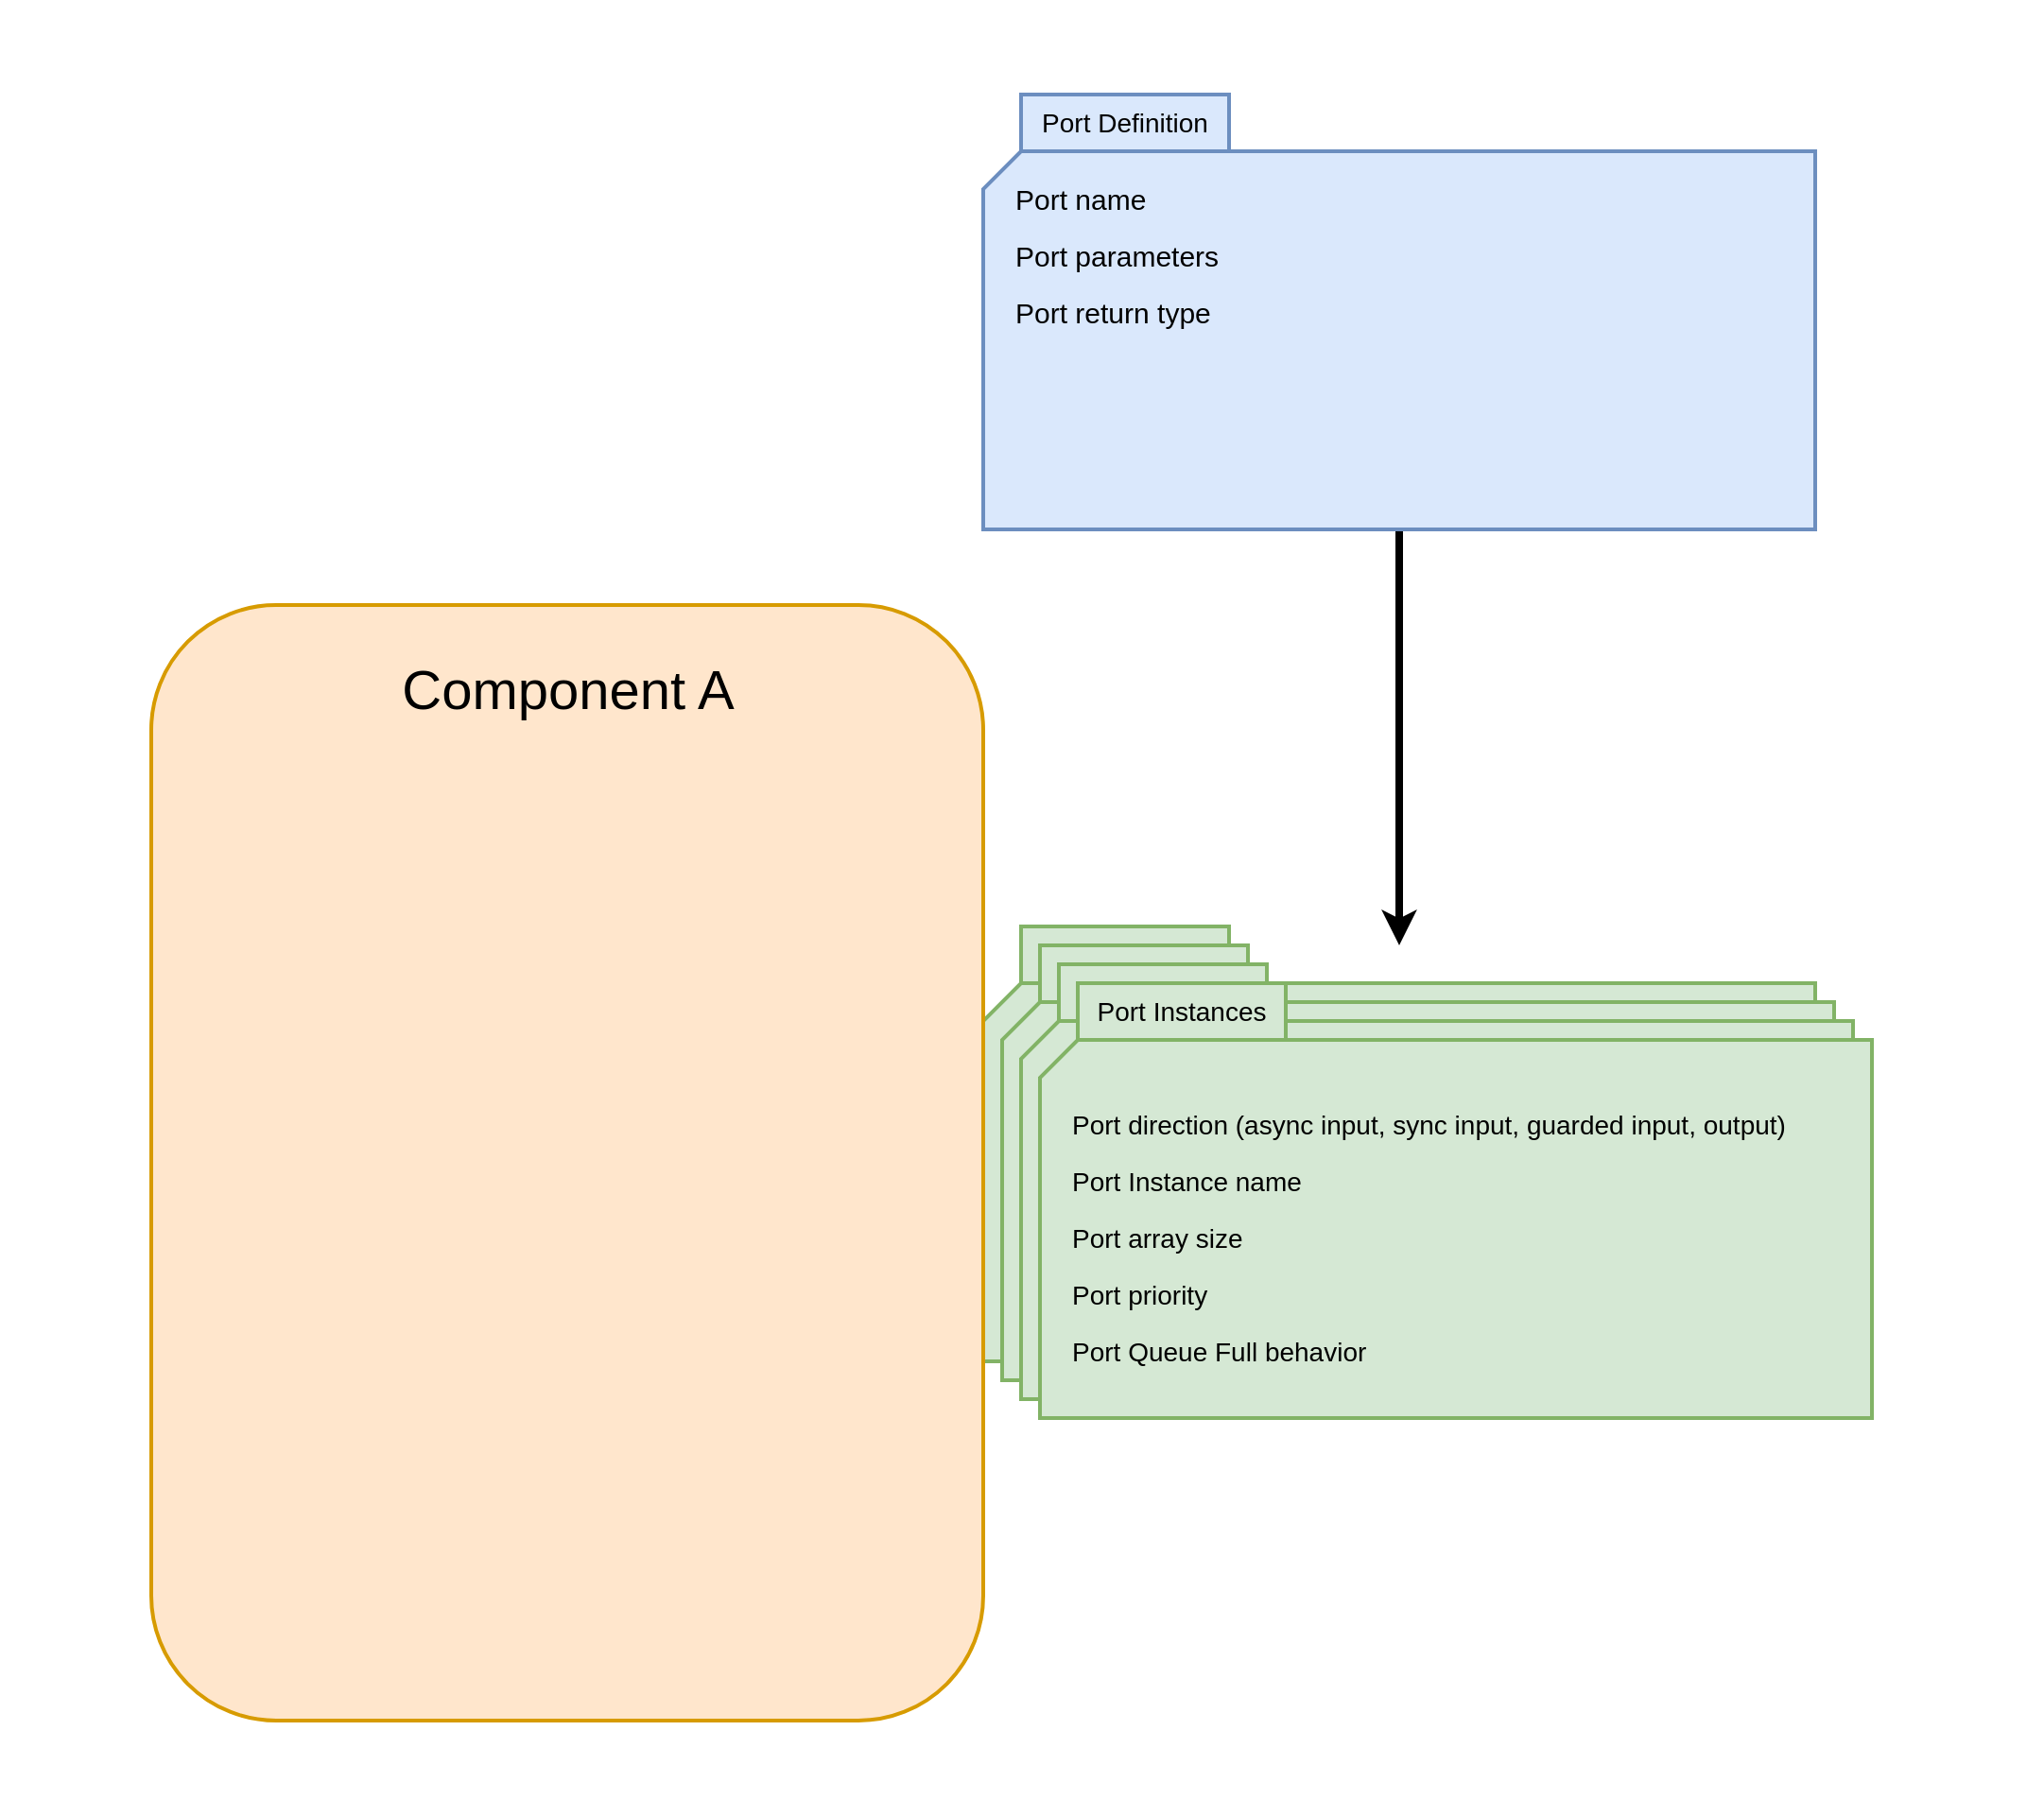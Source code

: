 <mxfile version="21.3.2" type="device">
  <diagram name="Page-1" id="pOy2rwm9JMJg5g_eni09">
    <mxGraphModel dx="2865" dy="1129" grid="1" gridSize="10" guides="1" tooltips="1" connect="1" arrows="1" fold="1" page="1" pageScale="1" pageWidth="850" pageHeight="1100" math="0" shadow="0">
      <root>
        <mxCell id="0" />
        <mxCell id="1" parent="0" />
        <mxCell id="KxiXKuk-Jm15kqrHIx6u-82" value="" style="rounded=0;whiteSpace=wrap;html=1;strokeColor=none;" vertex="1" parent="1">
          <mxGeometry x="-400" y="40" width="1080" height="960" as="geometry" />
        </mxCell>
        <mxCell id="KxiXKuk-Jm15kqrHIx6u-79" style="edgeStyle=orthogonalEdgeStyle;rounded=0;orthogonalLoop=1;jettySize=auto;html=1;exitX=0.5;exitY=1;exitDx=0;exitDy=0;exitPerimeter=0;strokeWidth=4;" edge="1" parent="1" source="KxiXKuk-Jm15kqrHIx6u-3">
          <mxGeometry relative="1" as="geometry">
            <mxPoint x="340" y="540" as="targetPoint" />
          </mxGeometry>
        </mxCell>
        <mxCell id="KxiXKuk-Jm15kqrHIx6u-3" value="" style="verticalLabelPosition=bottom;verticalAlign=top;html=1;shape=card;whiteSpace=wrap;size=20;arcSize=12;fillColor=#dae8fc;strokeColor=#6c8ebf;strokeWidth=2;" vertex="1" parent="1">
          <mxGeometry x="120" y="120" width="440" height="200" as="geometry" />
        </mxCell>
        <mxCell id="KxiXKuk-Jm15kqrHIx6u-5" value="Port Definition" style="text;html=1;strokeColor=#6c8ebf;fillColor=#dae8fc;align=center;verticalAlign=middle;whiteSpace=wrap;rounded=0;fontSize=14;strokeWidth=2;" vertex="1" parent="1">
          <mxGeometry x="140" y="90" width="110" height="30" as="geometry" />
        </mxCell>
        <mxCell id="KxiXKuk-Jm15kqrHIx6u-6" value="Port name" style="text;html=1;strokeColor=none;fillColor=none;align=left;verticalAlign=middle;whiteSpace=wrap;rounded=0;fontSize=15;" vertex="1" parent="1">
          <mxGeometry x="135" y="130" width="120" height="30" as="geometry" />
        </mxCell>
        <mxCell id="KxiXKuk-Jm15kqrHIx6u-7" value="Port parameters" style="text;html=1;strokeColor=none;fillColor=none;align=left;verticalAlign=middle;whiteSpace=wrap;rounded=0;fontSize=15;" vertex="1" parent="1">
          <mxGeometry x="135" y="160" width="125" height="30" as="geometry" />
        </mxCell>
        <mxCell id="KxiXKuk-Jm15kqrHIx6u-8" value="Port return type" style="text;html=1;strokeColor=none;fillColor=none;align=left;verticalAlign=middle;whiteSpace=wrap;rounded=0;fontSize=15;" vertex="1" parent="1">
          <mxGeometry x="135" y="190" width="125" height="30" as="geometry" />
        </mxCell>
        <mxCell id="KxiXKuk-Jm15kqrHIx6u-18" value="" style="group" vertex="1" connectable="0" parent="1">
          <mxGeometry x="120" y="530" width="440" height="230" as="geometry" />
        </mxCell>
        <mxCell id="KxiXKuk-Jm15kqrHIx6u-15" value="" style="verticalLabelPosition=bottom;verticalAlign=top;html=1;shape=card;whiteSpace=wrap;size=20;arcSize=12;fillColor=#d5e8d4;strokeColor=#82b366;strokeWidth=2;" vertex="1" parent="KxiXKuk-Jm15kqrHIx6u-18">
          <mxGeometry y="30" width="440" height="200" as="geometry" />
        </mxCell>
        <mxCell id="KxiXKuk-Jm15kqrHIx6u-9" value="Port Instances" style="text;html=1;strokeColor=#82b366;fillColor=#d5e8d4;align=center;verticalAlign=middle;whiteSpace=wrap;rounded=0;fontSize=14;strokeWidth=2;" vertex="1" parent="KxiXKuk-Jm15kqrHIx6u-18">
          <mxGeometry x="20" width="110" height="30" as="geometry" />
        </mxCell>
        <mxCell id="KxiXKuk-Jm15kqrHIx6u-10" value="Port direction (async input, sync input, guarded input, output)" style="text;html=1;strokeColor=none;fillColor=none;align=left;verticalAlign=middle;whiteSpace=wrap;rounded=0;fontSize=14;" vertex="1" parent="KxiXKuk-Jm15kqrHIx6u-18">
          <mxGeometry x="15" y="60" width="405" height="30" as="geometry" />
        </mxCell>
        <mxCell id="KxiXKuk-Jm15kqrHIx6u-11" value="Port Instance name" style="text;html=1;strokeColor=none;fillColor=none;align=left;verticalAlign=middle;whiteSpace=wrap;rounded=0;fontSize=14;" vertex="1" parent="KxiXKuk-Jm15kqrHIx6u-18">
          <mxGeometry x="15" y="90" width="330" height="30" as="geometry" />
        </mxCell>
        <mxCell id="KxiXKuk-Jm15kqrHIx6u-12" value="Port priority" style="text;html=1;strokeColor=none;fillColor=none;align=left;verticalAlign=middle;whiteSpace=wrap;rounded=0;fontSize=14;" vertex="1" parent="KxiXKuk-Jm15kqrHIx6u-18">
          <mxGeometry x="15" y="150" width="320" height="30" as="geometry" />
        </mxCell>
        <mxCell id="KxiXKuk-Jm15kqrHIx6u-13" value="Port Queue Full behavior" style="text;html=1;strokeColor=none;fillColor=none;align=left;verticalAlign=middle;whiteSpace=wrap;rounded=0;fontSize=14;" vertex="1" parent="KxiXKuk-Jm15kqrHIx6u-18">
          <mxGeometry x="15" y="180" width="335" height="30" as="geometry" />
        </mxCell>
        <mxCell id="KxiXKuk-Jm15kqrHIx6u-14" value="Port array size" style="text;html=1;strokeColor=none;fillColor=none;align=left;verticalAlign=middle;whiteSpace=wrap;rounded=0;fontSize=14;" vertex="1" parent="KxiXKuk-Jm15kqrHIx6u-18">
          <mxGeometry x="15" y="120" width="330" height="30" as="geometry" />
        </mxCell>
        <mxCell id="KxiXKuk-Jm15kqrHIx6u-51" value="" style="group" vertex="1" connectable="0" parent="1">
          <mxGeometry x="130" y="540" width="440" height="230" as="geometry" />
        </mxCell>
        <mxCell id="KxiXKuk-Jm15kqrHIx6u-52" value="" style="verticalLabelPosition=bottom;verticalAlign=top;html=1;shape=card;whiteSpace=wrap;size=20;arcSize=12;fillColor=#d5e8d4;strokeColor=#82b366;strokeWidth=2;" vertex="1" parent="KxiXKuk-Jm15kqrHIx6u-51">
          <mxGeometry y="30" width="440" height="200" as="geometry" />
        </mxCell>
        <mxCell id="KxiXKuk-Jm15kqrHIx6u-53" value="Port Instances" style="text;html=1;strokeColor=#82b366;fillColor=#d5e8d4;align=center;verticalAlign=middle;whiteSpace=wrap;rounded=0;fontSize=14;strokeWidth=2;" vertex="1" parent="KxiXKuk-Jm15kqrHIx6u-51">
          <mxGeometry x="20" width="110" height="30" as="geometry" />
        </mxCell>
        <mxCell id="KxiXKuk-Jm15kqrHIx6u-54" value="Port direction (async input, sync input, guarded input, output)" style="text;html=1;strokeColor=none;fillColor=none;align=left;verticalAlign=middle;whiteSpace=wrap;rounded=0;fontSize=14;" vertex="1" parent="KxiXKuk-Jm15kqrHIx6u-51">
          <mxGeometry x="15" y="60" width="405" height="30" as="geometry" />
        </mxCell>
        <mxCell id="KxiXKuk-Jm15kqrHIx6u-55" value="Port Instance name" style="text;html=1;strokeColor=none;fillColor=none;align=left;verticalAlign=middle;whiteSpace=wrap;rounded=0;fontSize=14;" vertex="1" parent="KxiXKuk-Jm15kqrHIx6u-51">
          <mxGeometry x="15" y="90" width="330" height="30" as="geometry" />
        </mxCell>
        <mxCell id="KxiXKuk-Jm15kqrHIx6u-56" value="Port priority" style="text;html=1;strokeColor=none;fillColor=none;align=left;verticalAlign=middle;whiteSpace=wrap;rounded=0;fontSize=14;" vertex="1" parent="KxiXKuk-Jm15kqrHIx6u-51">
          <mxGeometry x="15" y="150" width="320" height="30" as="geometry" />
        </mxCell>
        <mxCell id="KxiXKuk-Jm15kqrHIx6u-57" value="Port Queue Full behavior" style="text;html=1;strokeColor=none;fillColor=none;align=left;verticalAlign=middle;whiteSpace=wrap;rounded=0;fontSize=14;" vertex="1" parent="KxiXKuk-Jm15kqrHIx6u-51">
          <mxGeometry x="15" y="180" width="335" height="30" as="geometry" />
        </mxCell>
        <mxCell id="KxiXKuk-Jm15kqrHIx6u-58" value="Port array size" style="text;html=1;strokeColor=none;fillColor=none;align=left;verticalAlign=middle;whiteSpace=wrap;rounded=0;fontSize=14;" vertex="1" parent="KxiXKuk-Jm15kqrHIx6u-51">
          <mxGeometry x="15" y="120" width="330" height="30" as="geometry" />
        </mxCell>
        <mxCell id="KxiXKuk-Jm15kqrHIx6u-59" value="" style="group" vertex="1" connectable="0" parent="1">
          <mxGeometry x="140" y="550" width="440" height="230" as="geometry" />
        </mxCell>
        <mxCell id="KxiXKuk-Jm15kqrHIx6u-60" value="" style="verticalLabelPosition=bottom;verticalAlign=top;html=1;shape=card;whiteSpace=wrap;size=20;arcSize=12;fillColor=#d5e8d4;strokeColor=#82b366;strokeWidth=2;" vertex="1" parent="KxiXKuk-Jm15kqrHIx6u-59">
          <mxGeometry y="30" width="440" height="200" as="geometry" />
        </mxCell>
        <mxCell id="KxiXKuk-Jm15kqrHIx6u-61" value="Port Instances" style="text;html=1;strokeColor=#82b366;fillColor=#d5e8d4;align=center;verticalAlign=middle;whiteSpace=wrap;rounded=0;fontSize=14;strokeWidth=2;" vertex="1" parent="KxiXKuk-Jm15kqrHIx6u-59">
          <mxGeometry x="20" width="110" height="30" as="geometry" />
        </mxCell>
        <mxCell id="KxiXKuk-Jm15kqrHIx6u-62" value="Port direction (async input, sync input, guarded input, output)" style="text;html=1;strokeColor=none;fillColor=none;align=left;verticalAlign=middle;whiteSpace=wrap;rounded=0;fontSize=14;" vertex="1" parent="KxiXKuk-Jm15kqrHIx6u-59">
          <mxGeometry x="15" y="60" width="405" height="30" as="geometry" />
        </mxCell>
        <mxCell id="KxiXKuk-Jm15kqrHIx6u-63" value="Port Instance name" style="text;html=1;strokeColor=none;fillColor=none;align=left;verticalAlign=middle;whiteSpace=wrap;rounded=0;fontSize=14;" vertex="1" parent="KxiXKuk-Jm15kqrHIx6u-59">
          <mxGeometry x="15" y="90" width="330" height="30" as="geometry" />
        </mxCell>
        <mxCell id="KxiXKuk-Jm15kqrHIx6u-64" value="Port priority" style="text;html=1;strokeColor=none;fillColor=none;align=left;verticalAlign=middle;whiteSpace=wrap;rounded=0;fontSize=14;" vertex="1" parent="KxiXKuk-Jm15kqrHIx6u-59">
          <mxGeometry x="15" y="150" width="320" height="30" as="geometry" />
        </mxCell>
        <mxCell id="KxiXKuk-Jm15kqrHIx6u-65" value="Port Queue Full behavior" style="text;html=1;strokeColor=none;fillColor=none;align=left;verticalAlign=middle;whiteSpace=wrap;rounded=0;fontSize=14;" vertex="1" parent="KxiXKuk-Jm15kqrHIx6u-59">
          <mxGeometry x="15" y="180" width="335" height="30" as="geometry" />
        </mxCell>
        <mxCell id="KxiXKuk-Jm15kqrHIx6u-66" value="Port array size" style="text;html=1;strokeColor=none;fillColor=none;align=left;verticalAlign=middle;whiteSpace=wrap;rounded=0;fontSize=14;" vertex="1" parent="KxiXKuk-Jm15kqrHIx6u-59">
          <mxGeometry x="15" y="120" width="330" height="30" as="geometry" />
        </mxCell>
        <mxCell id="KxiXKuk-Jm15kqrHIx6u-67" value="" style="group" vertex="1" connectable="0" parent="1">
          <mxGeometry x="150" y="560" width="440" height="230" as="geometry" />
        </mxCell>
        <mxCell id="KxiXKuk-Jm15kqrHIx6u-68" value="" style="verticalLabelPosition=bottom;verticalAlign=top;html=1;shape=card;whiteSpace=wrap;size=20;arcSize=12;fillColor=#d5e8d4;strokeColor=#82b366;strokeWidth=2;" vertex="1" parent="KxiXKuk-Jm15kqrHIx6u-67">
          <mxGeometry y="30" width="440" height="200" as="geometry" />
        </mxCell>
        <mxCell id="KxiXKuk-Jm15kqrHIx6u-69" value="Port Instances" style="text;html=1;strokeColor=#82b366;fillColor=#d5e8d4;align=center;verticalAlign=middle;whiteSpace=wrap;rounded=0;fontSize=14;strokeWidth=2;" vertex="1" parent="KxiXKuk-Jm15kqrHIx6u-67">
          <mxGeometry x="20" width="110" height="30" as="geometry" />
        </mxCell>
        <mxCell id="KxiXKuk-Jm15kqrHIx6u-70" value="Port direction (async input, sync input, guarded input, output)" style="text;html=1;strokeColor=none;fillColor=none;align=left;verticalAlign=middle;whiteSpace=wrap;rounded=0;fontSize=14;" vertex="1" parent="KxiXKuk-Jm15kqrHIx6u-67">
          <mxGeometry x="15" y="60" width="405" height="30" as="geometry" />
        </mxCell>
        <mxCell id="KxiXKuk-Jm15kqrHIx6u-71" value="Port Instance name" style="text;html=1;strokeColor=none;fillColor=none;align=left;verticalAlign=middle;whiteSpace=wrap;rounded=0;fontSize=14;" vertex="1" parent="KxiXKuk-Jm15kqrHIx6u-67">
          <mxGeometry x="15" y="90" width="330" height="30" as="geometry" />
        </mxCell>
        <mxCell id="KxiXKuk-Jm15kqrHIx6u-72" value="Port priority" style="text;html=1;strokeColor=none;fillColor=none;align=left;verticalAlign=middle;whiteSpace=wrap;rounded=0;fontSize=14;" vertex="1" parent="KxiXKuk-Jm15kqrHIx6u-67">
          <mxGeometry x="15" y="150" width="320" height="30" as="geometry" />
        </mxCell>
        <mxCell id="KxiXKuk-Jm15kqrHIx6u-73" value="Port Queue Full behavior" style="text;html=1;strokeColor=none;fillColor=none;align=left;verticalAlign=middle;whiteSpace=wrap;rounded=0;fontSize=14;" vertex="1" parent="KxiXKuk-Jm15kqrHIx6u-67">
          <mxGeometry x="15" y="180" width="335" height="30" as="geometry" />
        </mxCell>
        <mxCell id="KxiXKuk-Jm15kqrHIx6u-74" value="Port array size" style="text;html=1;strokeColor=none;fillColor=none;align=left;verticalAlign=middle;whiteSpace=wrap;rounded=0;fontSize=14;" vertex="1" parent="KxiXKuk-Jm15kqrHIx6u-67">
          <mxGeometry x="15" y="120" width="330" height="30" as="geometry" />
        </mxCell>
        <mxCell id="KxiXKuk-Jm15kqrHIx6u-80" value="" style="rounded=1;whiteSpace=wrap;html=1;fillColor=#ffe6cc;strokeColor=#d79b00;strokeWidth=2;" vertex="1" parent="1">
          <mxGeometry x="-320" y="360" width="440" height="590" as="geometry" />
        </mxCell>
        <mxCell id="KxiXKuk-Jm15kqrHIx6u-81" value="Component A" style="text;html=1;strokeColor=none;fillColor=none;align=center;verticalAlign=middle;whiteSpace=wrap;rounded=0;fontSize=29;" vertex="1" parent="1">
          <mxGeometry x="-197.5" y="390" width="195" height="30" as="geometry" />
        </mxCell>
      </root>
    </mxGraphModel>
  </diagram>
</mxfile>
